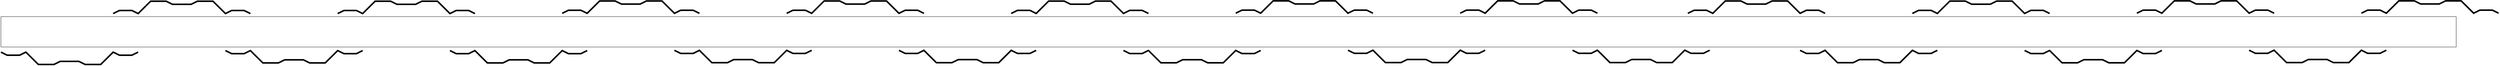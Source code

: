 <mxfile version="21.5.1" type="github">
  <diagram name="Страница 1" id="5CQApdS8g01AgjQONouf">
    <mxGraphModel dx="10827" dy="5820" grid="1" gridSize="10" guides="1" tooltips="1" connect="1" arrows="1" fold="1" page="1" pageScale="1" pageWidth="827" pageHeight="1169" math="0" shadow="0">
      <root>
        <mxCell id="0" />
        <mxCell id="1" parent="0" />
        <mxCell id="rH8EMGYLZ3uxKnS-uDMB-5" value="" style="endArrow=none;html=1;rounded=0;strokeWidth=5;" edge="1" parent="1">
          <mxGeometry width="50" height="50" relative="1" as="geometry">
            <mxPoint x="-800" y="565" as="sourcePoint" />
            <mxPoint x="-360" y="565" as="targetPoint" />
            <Array as="points">
              <mxPoint x="-780" y="575" />
              <mxPoint x="-740" y="575" />
              <mxPoint x="-720" y="565" />
              <mxPoint x="-680" y="605" />
              <mxPoint x="-630" y="605" />
              <mxPoint x="-610" y="595" />
              <mxPoint x="-580" y="595" />
              <mxPoint x="-550" y="595" />
              <mxPoint x="-530" y="605" />
              <mxPoint x="-480" y="605" />
              <mxPoint x="-440" y="565" />
              <mxPoint x="-420" y="575" />
              <mxPoint x="-380" y="575" />
            </Array>
          </mxGeometry>
        </mxCell>
        <mxCell id="rH8EMGYLZ3uxKnS-uDMB-7" value="" style="rounded=0;whiteSpace=wrap;html=1;" vertex="1" parent="1">
          <mxGeometry x="-800" y="450" width="7874" height="98.425" as="geometry" />
        </mxCell>
        <mxCell id="rH8EMGYLZ3uxKnS-uDMB-10" value="" style="endArrow=none;html=1;rounded=0;strokeWidth=5;" edge="1" parent="1">
          <mxGeometry width="50" height="50" relative="1" as="geometry">
            <mxPoint y="440" as="sourcePoint" />
            <mxPoint x="-440" y="440" as="targetPoint" />
            <Array as="points">
              <mxPoint x="-20" y="430" />
              <mxPoint x="-60" y="430" />
              <mxPoint x="-80" y="440" />
              <mxPoint x="-120" y="400" />
              <mxPoint x="-170" y="400" />
              <mxPoint x="-190" y="410" />
              <mxPoint x="-220" y="410" />
              <mxPoint x="-250" y="410" />
              <mxPoint x="-270" y="400" />
              <mxPoint x="-320" y="400" />
              <mxPoint x="-360" y="440" />
              <mxPoint x="-380" y="430" />
              <mxPoint x="-420" y="430" />
            </Array>
          </mxGeometry>
        </mxCell>
        <mxCell id="rH8EMGYLZ3uxKnS-uDMB-15" value="" style="endArrow=none;html=1;rounded=0;strokeWidth=5;" edge="1" parent="1">
          <mxGeometry width="50" height="50" relative="1" as="geometry">
            <mxPoint x="720" y="440" as="sourcePoint" />
            <mxPoint x="280" y="440" as="targetPoint" />
            <Array as="points">
              <mxPoint x="700" y="430" />
              <mxPoint x="660" y="430" />
              <mxPoint x="640" y="440" />
              <mxPoint x="600" y="400" />
              <mxPoint x="550" y="400" />
              <mxPoint x="530" y="410" />
              <mxPoint x="500" y="410" />
              <mxPoint x="470" y="410" />
              <mxPoint x="450" y="400" />
              <mxPoint x="400" y="400" />
              <mxPoint x="360" y="440" />
              <mxPoint x="340" y="430" />
              <mxPoint x="300" y="430" />
            </Array>
          </mxGeometry>
        </mxCell>
        <mxCell id="rH8EMGYLZ3uxKnS-uDMB-16" value="" style="endArrow=none;html=1;rounded=0;strokeWidth=5;" edge="1" parent="1">
          <mxGeometry width="50" height="50" relative="1" as="geometry">
            <mxPoint x="-80" y="560" as="sourcePoint" />
            <mxPoint x="360" y="560" as="targetPoint" />
            <Array as="points">
              <mxPoint x="-60" y="570" />
              <mxPoint x="-20" y="570" />
              <mxPoint y="560" />
              <mxPoint x="40" y="600" />
              <mxPoint x="90" y="600" />
              <mxPoint x="110" y="590" />
              <mxPoint x="140" y="590" />
              <mxPoint x="170" y="590" />
              <mxPoint x="190" y="600" />
              <mxPoint x="240" y="600" />
              <mxPoint x="280" y="560" />
              <mxPoint x="300" y="570" />
              <mxPoint x="340" y="570" />
            </Array>
          </mxGeometry>
        </mxCell>
        <mxCell id="rH8EMGYLZ3uxKnS-uDMB-17" value="" style="endArrow=none;html=1;rounded=0;strokeWidth=5;" edge="1" parent="1">
          <mxGeometry width="50" height="50" relative="1" as="geometry">
            <mxPoint x="640" y="560" as="sourcePoint" />
            <mxPoint x="1080" y="560" as="targetPoint" />
            <Array as="points">
              <mxPoint x="660" y="570" />
              <mxPoint x="700" y="570" />
              <mxPoint x="720" y="560" />
              <mxPoint x="760" y="600" />
              <mxPoint x="810" y="600" />
              <mxPoint x="830" y="590" />
              <mxPoint x="860" y="590" />
              <mxPoint x="890" y="590" />
              <mxPoint x="910" y="600" />
              <mxPoint x="960" y="600" />
              <mxPoint x="1000" y="560" />
              <mxPoint x="1020" y="570" />
              <mxPoint x="1060" y="570" />
            </Array>
          </mxGeometry>
        </mxCell>
        <mxCell id="rH8EMGYLZ3uxKnS-uDMB-18" value="" style="endArrow=none;html=1;rounded=0;strokeWidth=5;" edge="1" parent="1">
          <mxGeometry width="50" height="50" relative="1" as="geometry">
            <mxPoint x="1360" y="559.21" as="sourcePoint" />
            <mxPoint x="1800" y="559.21" as="targetPoint" />
            <Array as="points">
              <mxPoint x="1380" y="569.21" />
              <mxPoint x="1420" y="569.21" />
              <mxPoint x="1440" y="559.21" />
              <mxPoint x="1480" y="599.21" />
              <mxPoint x="1530" y="599.21" />
              <mxPoint x="1550" y="589.21" />
              <mxPoint x="1580" y="589.21" />
              <mxPoint x="1610" y="589.21" />
              <mxPoint x="1630" y="599.21" />
              <mxPoint x="1680" y="599.21" />
              <mxPoint x="1720" y="559.21" />
              <mxPoint x="1740" y="569.21" />
              <mxPoint x="1780" y="569.21" />
            </Array>
          </mxGeometry>
        </mxCell>
        <mxCell id="rH8EMGYLZ3uxKnS-uDMB-19" value="" style="endArrow=none;html=1;rounded=0;strokeWidth=5;" edge="1" parent="1">
          <mxGeometry width="50" height="50" relative="1" as="geometry">
            <mxPoint x="1440" y="439.21" as="sourcePoint" />
            <mxPoint x="1000" y="439.21" as="targetPoint" />
            <Array as="points">
              <mxPoint x="1420" y="429.21" />
              <mxPoint x="1380" y="429.21" />
              <mxPoint x="1360" y="439.21" />
              <mxPoint x="1320" y="399.21" />
              <mxPoint x="1270" y="399.21" />
              <mxPoint x="1250" y="409.21" />
              <mxPoint x="1220" y="409.21" />
              <mxPoint x="1190" y="409.21" />
              <mxPoint x="1170" y="399.21" />
              <mxPoint x="1120" y="399.21" />
              <mxPoint x="1080" y="439.21" />
              <mxPoint x="1060" y="429.21" />
              <mxPoint x="1020" y="429.21" />
            </Array>
          </mxGeometry>
        </mxCell>
        <mxCell id="rH8EMGYLZ3uxKnS-uDMB-20" value="" style="endArrow=none;html=1;rounded=0;strokeWidth=5;" edge="1" parent="1">
          <mxGeometry width="50" height="50" relative="1" as="geometry">
            <mxPoint x="2080" y="559.21" as="sourcePoint" />
            <mxPoint x="2520" y="559.21" as="targetPoint" />
            <Array as="points">
              <mxPoint x="2100" y="569.21" />
              <mxPoint x="2140" y="569.21" />
              <mxPoint x="2160" y="559.21" />
              <mxPoint x="2200" y="599.21" />
              <mxPoint x="2250" y="599.21" />
              <mxPoint x="2270" y="589.21" />
              <mxPoint x="2300" y="589.21" />
              <mxPoint x="2330" y="589.21" />
              <mxPoint x="2350" y="599.21" />
              <mxPoint x="2400" y="599.21" />
              <mxPoint x="2440" y="559.21" />
              <mxPoint x="2460" y="569.21" />
              <mxPoint x="2500" y="569.21" />
            </Array>
          </mxGeometry>
        </mxCell>
        <mxCell id="rH8EMGYLZ3uxKnS-uDMB-21" value="" style="endArrow=none;html=1;rounded=0;strokeWidth=5;" edge="1" parent="1">
          <mxGeometry width="50" height="50" relative="1" as="geometry">
            <mxPoint x="2160" y="439.21" as="sourcePoint" />
            <mxPoint x="1720" y="439.21" as="targetPoint" />
            <Array as="points">
              <mxPoint x="2140" y="429.21" />
              <mxPoint x="2100" y="429.21" />
              <mxPoint x="2080" y="439.21" />
              <mxPoint x="2040" y="399.21" />
              <mxPoint x="1990" y="399.21" />
              <mxPoint x="1970" y="409.21" />
              <mxPoint x="1940" y="409.21" />
              <mxPoint x="1910" y="409.21" />
              <mxPoint x="1890" y="399.21" />
              <mxPoint x="1840" y="399.21" />
              <mxPoint x="1800" y="439.21" />
              <mxPoint x="1780" y="429.21" />
              <mxPoint x="1740" y="429.21" />
            </Array>
          </mxGeometry>
        </mxCell>
        <mxCell id="rH8EMGYLZ3uxKnS-uDMB-22" value="" style="endArrow=none;html=1;rounded=0;strokeWidth=5;" edge="1" parent="1">
          <mxGeometry width="50" height="50" relative="1" as="geometry">
            <mxPoint x="4240" y="558.82" as="sourcePoint" />
            <mxPoint x="4680" y="558.82" as="targetPoint" />
            <Array as="points">
              <mxPoint x="4260" y="568.82" />
              <mxPoint x="4300" y="568.82" />
              <mxPoint x="4320" y="558.82" />
              <mxPoint x="4360" y="598.82" />
              <mxPoint x="4410" y="598.82" />
              <mxPoint x="4430" y="588.82" />
              <mxPoint x="4460" y="588.82" />
              <mxPoint x="4490" y="588.82" />
              <mxPoint x="4510" y="598.82" />
              <mxPoint x="4560" y="598.82" />
              <mxPoint x="4600" y="558.82" />
              <mxPoint x="4620" y="568.82" />
              <mxPoint x="4660" y="568.82" />
            </Array>
          </mxGeometry>
        </mxCell>
        <mxCell id="rH8EMGYLZ3uxKnS-uDMB-23" value="" style="endArrow=none;html=1;rounded=0;strokeWidth=5;" edge="1" parent="1">
          <mxGeometry width="50" height="50" relative="1" as="geometry">
            <mxPoint x="4320" y="438.82" as="sourcePoint" />
            <mxPoint x="3880" y="438.82" as="targetPoint" />
            <Array as="points">
              <mxPoint x="4300" y="428.82" />
              <mxPoint x="4260" y="428.82" />
              <mxPoint x="4240" y="438.82" />
              <mxPoint x="4200" y="398.82" />
              <mxPoint x="4150" y="398.82" />
              <mxPoint x="4130" y="408.82" />
              <mxPoint x="4100" y="408.82" />
              <mxPoint x="4070" y="408.82" />
              <mxPoint x="4050" y="398.82" />
              <mxPoint x="4000" y="398.82" />
              <mxPoint x="3960" y="438.82" />
              <mxPoint x="3940" y="428.82" />
              <mxPoint x="3900" y="428.82" />
            </Array>
          </mxGeometry>
        </mxCell>
        <mxCell id="rH8EMGYLZ3uxKnS-uDMB-24" value="" style="endArrow=none;html=1;rounded=0;strokeWidth=5;" edge="1" parent="1">
          <mxGeometry width="50" height="50" relative="1" as="geometry">
            <mxPoint x="3520" y="558.82" as="sourcePoint" />
            <mxPoint x="3960" y="558.82" as="targetPoint" />
            <Array as="points">
              <mxPoint x="3540" y="568.82" />
              <mxPoint x="3580" y="568.82" />
              <mxPoint x="3600" y="558.82" />
              <mxPoint x="3640" y="598.82" />
              <mxPoint x="3690" y="598.82" />
              <mxPoint x="3710" y="588.82" />
              <mxPoint x="3740" y="588.82" />
              <mxPoint x="3770" y="588.82" />
              <mxPoint x="3790" y="598.82" />
              <mxPoint x="3840" y="598.82" />
              <mxPoint x="3880" y="558.82" />
              <mxPoint x="3900" y="568.82" />
              <mxPoint x="3940" y="568.82" />
            </Array>
          </mxGeometry>
        </mxCell>
        <mxCell id="rH8EMGYLZ3uxKnS-uDMB-25" value="" style="endArrow=none;html=1;rounded=0;strokeWidth=5;" edge="1" parent="1">
          <mxGeometry width="50" height="50" relative="1" as="geometry">
            <mxPoint x="3600" y="438.82" as="sourcePoint" />
            <mxPoint x="3160" y="438.82" as="targetPoint" />
            <Array as="points">
              <mxPoint x="3580" y="428.82" />
              <mxPoint x="3540" y="428.82" />
              <mxPoint x="3520" y="438.82" />
              <mxPoint x="3480" y="398.82" />
              <mxPoint x="3430" y="398.82" />
              <mxPoint x="3410" y="408.82" />
              <mxPoint x="3380" y="408.82" />
              <mxPoint x="3350" y="408.82" />
              <mxPoint x="3330" y="398.82" />
              <mxPoint x="3280" y="398.82" />
              <mxPoint x="3240" y="438.82" />
              <mxPoint x="3220" y="428.82" />
              <mxPoint x="3180" y="428.82" />
            </Array>
          </mxGeometry>
        </mxCell>
        <mxCell id="rH8EMGYLZ3uxKnS-uDMB-26" value="" style="endArrow=none;html=1;rounded=0;strokeWidth=5;" edge="1" parent="1">
          <mxGeometry width="50" height="50" relative="1" as="geometry">
            <mxPoint x="2800" y="559.61" as="sourcePoint" />
            <mxPoint x="3240" y="559.61" as="targetPoint" />
            <Array as="points">
              <mxPoint x="2820" y="569.61" />
              <mxPoint x="2860" y="569.61" />
              <mxPoint x="2880" y="559.61" />
              <mxPoint x="2920" y="599.61" />
              <mxPoint x="2970" y="599.61" />
              <mxPoint x="2990" y="589.61" />
              <mxPoint x="3020" y="589.61" />
              <mxPoint x="3050" y="589.61" />
              <mxPoint x="3070" y="599.61" />
              <mxPoint x="3120" y="599.61" />
              <mxPoint x="3160" y="559.61" />
              <mxPoint x="3180" y="569.61" />
              <mxPoint x="3220" y="569.61" />
            </Array>
          </mxGeometry>
        </mxCell>
        <mxCell id="rH8EMGYLZ3uxKnS-uDMB-27" value="" style="endArrow=none;html=1;rounded=0;strokeWidth=5;" edge="1" parent="1">
          <mxGeometry width="50" height="50" relative="1" as="geometry">
            <mxPoint x="2880" y="439.61" as="sourcePoint" />
            <mxPoint x="2440" y="439.61" as="targetPoint" />
            <Array as="points">
              <mxPoint x="2860" y="429.61" />
              <mxPoint x="2820" y="429.61" />
              <mxPoint x="2800" y="439.61" />
              <mxPoint x="2760" y="399.61" />
              <mxPoint x="2710" y="399.61" />
              <mxPoint x="2690" y="409.61" />
              <mxPoint x="2660" y="409.61" />
              <mxPoint x="2630" y="409.61" />
              <mxPoint x="2610" y="399.61" />
              <mxPoint x="2560" y="399.61" />
              <mxPoint x="2520" y="439.61" />
              <mxPoint x="2500" y="429.61" />
              <mxPoint x="2460" y="429.61" />
            </Array>
          </mxGeometry>
        </mxCell>
        <mxCell id="rH8EMGYLZ3uxKnS-uDMB-29" value="" style="endArrow=none;html=1;rounded=0;strokeWidth=5;" edge="1" parent="1">
          <mxGeometry width="50" height="50" relative="1" as="geometry">
            <mxPoint x="7210" y="438.82" as="sourcePoint" />
            <mxPoint x="6770" y="438.82" as="targetPoint" />
            <Array as="points">
              <mxPoint x="7190" y="428.82" />
              <mxPoint x="7150" y="428.82" />
              <mxPoint x="7130" y="438.82" />
              <mxPoint x="7090" y="398.82" />
              <mxPoint x="7040" y="398.82" />
              <mxPoint x="7020" y="408.82" />
              <mxPoint x="6990" y="408.82" />
              <mxPoint x="6960" y="408.82" />
              <mxPoint x="6940" y="398.82" />
              <mxPoint x="6890" y="398.82" />
              <mxPoint x="6850" y="438.82" />
              <mxPoint x="6830" y="428.82" />
              <mxPoint x="6790" y="428.82" />
            </Array>
          </mxGeometry>
        </mxCell>
        <mxCell id="rH8EMGYLZ3uxKnS-uDMB-30" value="" style="endArrow=none;html=1;rounded=0;strokeWidth=5;" edge="1" parent="1">
          <mxGeometry width="50" height="50" relative="1" as="geometry">
            <mxPoint x="6410" y="558.82" as="sourcePoint" />
            <mxPoint x="6850" y="558.82" as="targetPoint" />
            <Array as="points">
              <mxPoint x="6430" y="568.82" />
              <mxPoint x="6470" y="568.82" />
              <mxPoint x="6490" y="558.82" />
              <mxPoint x="6530" y="598.82" />
              <mxPoint x="6580" y="598.82" />
              <mxPoint x="6600" y="588.82" />
              <mxPoint x="6630" y="588.82" />
              <mxPoint x="6660" y="588.82" />
              <mxPoint x="6680" y="598.82" />
              <mxPoint x="6730" y="598.82" />
              <mxPoint x="6770" y="558.82" />
              <mxPoint x="6790" y="568.82" />
              <mxPoint x="6830" y="568.82" />
            </Array>
          </mxGeometry>
        </mxCell>
        <mxCell id="rH8EMGYLZ3uxKnS-uDMB-31" value="" style="endArrow=none;html=1;rounded=0;strokeWidth=5;" edge="1" parent="1">
          <mxGeometry width="50" height="50" relative="1" as="geometry">
            <mxPoint x="6490" y="438.82" as="sourcePoint" />
            <mxPoint x="6050" y="438.82" as="targetPoint" />
            <Array as="points">
              <mxPoint x="6470" y="428.82" />
              <mxPoint x="6430" y="428.82" />
              <mxPoint x="6410" y="438.82" />
              <mxPoint x="6370" y="398.82" />
              <mxPoint x="6320" y="398.82" />
              <mxPoint x="6300" y="408.82" />
              <mxPoint x="6270" y="408.82" />
              <mxPoint x="6240" y="408.82" />
              <mxPoint x="6220" y="398.82" />
              <mxPoint x="6170" y="398.82" />
              <mxPoint x="6130" y="438.82" />
              <mxPoint x="6110" y="428.82" />
              <mxPoint x="6070" y="428.82" />
            </Array>
          </mxGeometry>
        </mxCell>
        <mxCell id="rH8EMGYLZ3uxKnS-uDMB-32" value="" style="endArrow=none;html=1;rounded=0;strokeWidth=5;" edge="1" parent="1">
          <mxGeometry width="50" height="50" relative="1" as="geometry">
            <mxPoint x="5690" y="559.61" as="sourcePoint" />
            <mxPoint x="6130" y="559.61" as="targetPoint" />
            <Array as="points">
              <mxPoint x="5710" y="569.61" />
              <mxPoint x="5750" y="569.61" />
              <mxPoint x="5770" y="559.61" />
              <mxPoint x="5810" y="599.61" />
              <mxPoint x="5860" y="599.61" />
              <mxPoint x="5880" y="589.61" />
              <mxPoint x="5910" y="589.61" />
              <mxPoint x="5940" y="589.61" />
              <mxPoint x="5960" y="599.61" />
              <mxPoint x="6010" y="599.61" />
              <mxPoint x="6050" y="559.61" />
              <mxPoint x="6070" y="569.61" />
              <mxPoint x="6110" y="569.61" />
            </Array>
          </mxGeometry>
        </mxCell>
        <mxCell id="rH8EMGYLZ3uxKnS-uDMB-33" value="" style="endArrow=none;html=1;rounded=0;strokeWidth=5;" edge="1" parent="1">
          <mxGeometry width="50" height="50" relative="1" as="geometry">
            <mxPoint x="5770" y="439.61" as="sourcePoint" />
            <mxPoint x="5330" y="439.61" as="targetPoint" />
            <Array as="points">
              <mxPoint x="5750" y="429.61" />
              <mxPoint x="5710" y="429.61" />
              <mxPoint x="5690" y="439.61" />
              <mxPoint x="5650" y="399.61" />
              <mxPoint x="5600" y="399.61" />
              <mxPoint x="5580" y="409.61" />
              <mxPoint x="5550" y="409.61" />
              <mxPoint x="5520" y="409.61" />
              <mxPoint x="5500" y="399.61" />
              <mxPoint x="5450" y="399.61" />
              <mxPoint x="5410" y="439.61" />
              <mxPoint x="5390" y="429.61" />
              <mxPoint x="5350" y="429.61" />
            </Array>
          </mxGeometry>
        </mxCell>
        <mxCell id="rH8EMGYLZ3uxKnS-uDMB-34" value="" style="endArrow=none;html=1;rounded=0;strokeWidth=5;" edge="1" parent="1">
          <mxGeometry width="50" height="50" relative="1" as="geometry">
            <mxPoint x="4970" y="559.21" as="sourcePoint" />
            <mxPoint x="5410" y="559.21" as="targetPoint" />
            <Array as="points">
              <mxPoint x="4990" y="569.21" />
              <mxPoint x="5030" y="569.21" />
              <mxPoint x="5050" y="559.21" />
              <mxPoint x="5090" y="599.21" />
              <mxPoint x="5140" y="599.21" />
              <mxPoint x="5160" y="589.21" />
              <mxPoint x="5190" y="589.21" />
              <mxPoint x="5220" y="589.21" />
              <mxPoint x="5240" y="599.21" />
              <mxPoint x="5290" y="599.21" />
              <mxPoint x="5330" y="559.21" />
              <mxPoint x="5350" y="569.21" />
              <mxPoint x="5390" y="569.21" />
            </Array>
          </mxGeometry>
        </mxCell>
        <mxCell id="rH8EMGYLZ3uxKnS-uDMB-35" value="" style="endArrow=none;html=1;rounded=0;strokeWidth=5;" edge="1" parent="1">
          <mxGeometry width="50" height="50" relative="1" as="geometry">
            <mxPoint x="5050" y="439.21" as="sourcePoint" />
            <mxPoint x="4610" y="439.21" as="targetPoint" />
            <Array as="points">
              <mxPoint x="5030" y="429.21" />
              <mxPoint x="4990" y="429.21" />
              <mxPoint x="4970" y="439.21" />
              <mxPoint x="4930" y="399.21" />
              <mxPoint x="4880" y="399.21" />
              <mxPoint x="4860" y="409.21" />
              <mxPoint x="4830" y="409.21" />
              <mxPoint x="4800" y="409.21" />
              <mxPoint x="4780" y="399.21" />
              <mxPoint x="4730" y="399.21" />
              <mxPoint x="4690" y="439.21" />
              <mxPoint x="4670" y="429.21" />
              <mxPoint x="4630" y="429.21" />
            </Array>
          </mxGeometry>
        </mxCell>
      </root>
    </mxGraphModel>
  </diagram>
</mxfile>
